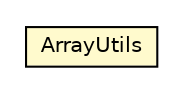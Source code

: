 #!/usr/local/bin/dot
#
# Class diagram 
# Generated by UMLGraph version R5_6_6-8-g8d7759 (http://www.umlgraph.org/)
#

digraph G {
	edge [fontname="Helvetica",fontsize=10,labelfontname="Helvetica",labelfontsize=10];
	node [fontname="Helvetica",fontsize=10,shape=plaintext];
	nodesep=0.25;
	ranksep=0.5;
	// org.dayatang.utils.ArrayUtils
	c56 [label=<<table title="org.dayatang.utils.ArrayUtils" border="0" cellborder="1" cellspacing="0" cellpadding="2" port="p" bgcolor="lemonChiffon" href="./ArrayUtils.html">
		<tr><td><table border="0" cellspacing="0" cellpadding="1">
<tr><td align="center" balign="center"> ArrayUtils </td></tr>
		</table></td></tr>
		</table>>, URL="./ArrayUtils.html", fontname="Helvetica", fontcolor="black", fontsize=10.0];
}

